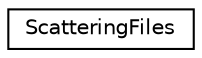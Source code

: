 digraph "Graphical Class Hierarchy"
{
  edge [fontname="Helvetica",fontsize="10",labelfontname="Helvetica",labelfontsize="10"];
  node [fontname="Helvetica",fontsize="10",shape=record];
  rankdir="LR";
  Node0 [label="ScatteringFiles",height=0.2,width=0.4,color="black", fillcolor="white", style="filled",URL="$class_scattering_files.html"];
}
